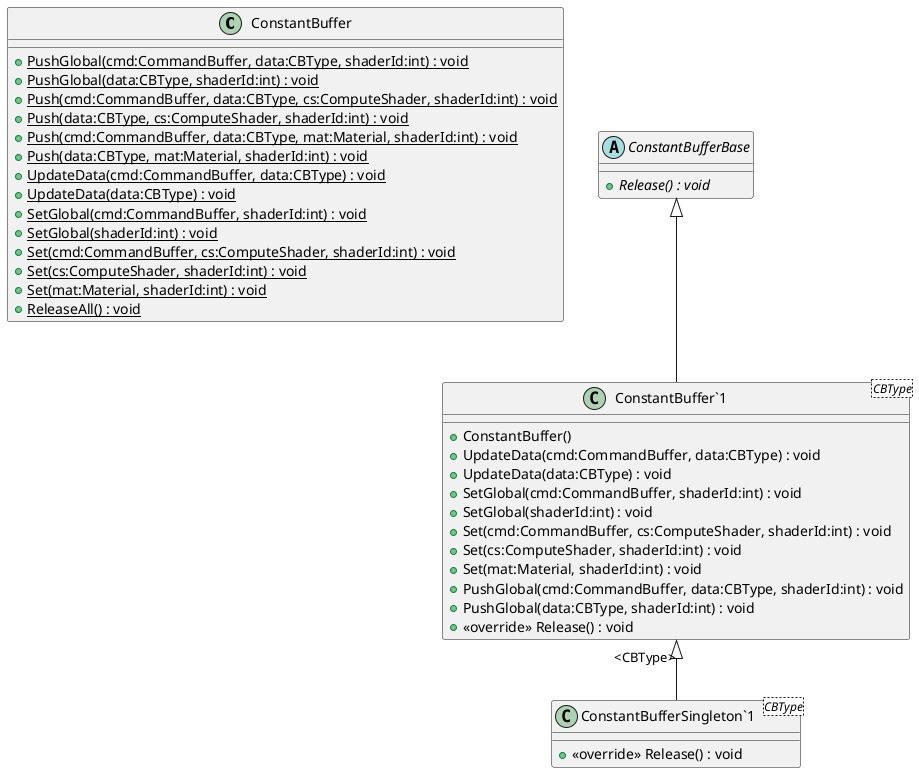 @startuml
class ConstantBuffer {
    + {static} PushGlobal(cmd:CommandBuffer, data:CBType, shaderId:int) : void
    + {static} PushGlobal(data:CBType, shaderId:int) : void
    + {static} Push(cmd:CommandBuffer, data:CBType, cs:ComputeShader, shaderId:int) : void
    + {static} Push(data:CBType, cs:ComputeShader, shaderId:int) : void
    + {static} Push(cmd:CommandBuffer, data:CBType, mat:Material, shaderId:int) : void
    + {static} Push(data:CBType, mat:Material, shaderId:int) : void
    + {static} UpdateData(cmd:CommandBuffer, data:CBType) : void
    + {static} UpdateData(data:CBType) : void
    + {static} SetGlobal(cmd:CommandBuffer, shaderId:int) : void
    + {static} SetGlobal(shaderId:int) : void
    + {static} Set(cmd:CommandBuffer, cs:ComputeShader, shaderId:int) : void
    + {static} Set(cs:ComputeShader, shaderId:int) : void
    + {static} Set(mat:Material, shaderId:int) : void
    + {static} ReleaseAll() : void
}
abstract class ConstantBufferBase {
    + {abstract} Release() : void
}
class "ConstantBuffer`1"<CBType> {
    + ConstantBuffer()
    + UpdateData(cmd:CommandBuffer, data:CBType) : void
    + UpdateData(data:CBType) : void
    + SetGlobal(cmd:CommandBuffer, shaderId:int) : void
    + SetGlobal(shaderId:int) : void
    + Set(cmd:CommandBuffer, cs:ComputeShader, shaderId:int) : void
    + Set(cs:ComputeShader, shaderId:int) : void
    + Set(mat:Material, shaderId:int) : void
    + PushGlobal(cmd:CommandBuffer, data:CBType, shaderId:int) : void
    + PushGlobal(data:CBType, shaderId:int) : void
    + <<override>> Release() : void
}
class "ConstantBufferSingleton`1"<CBType> {
    + <<override>> Release() : void
}
ConstantBufferBase <|-- "ConstantBuffer`1"
"ConstantBuffer`1" "<CBType>" <|-- "ConstantBufferSingleton`1"
@enduml
